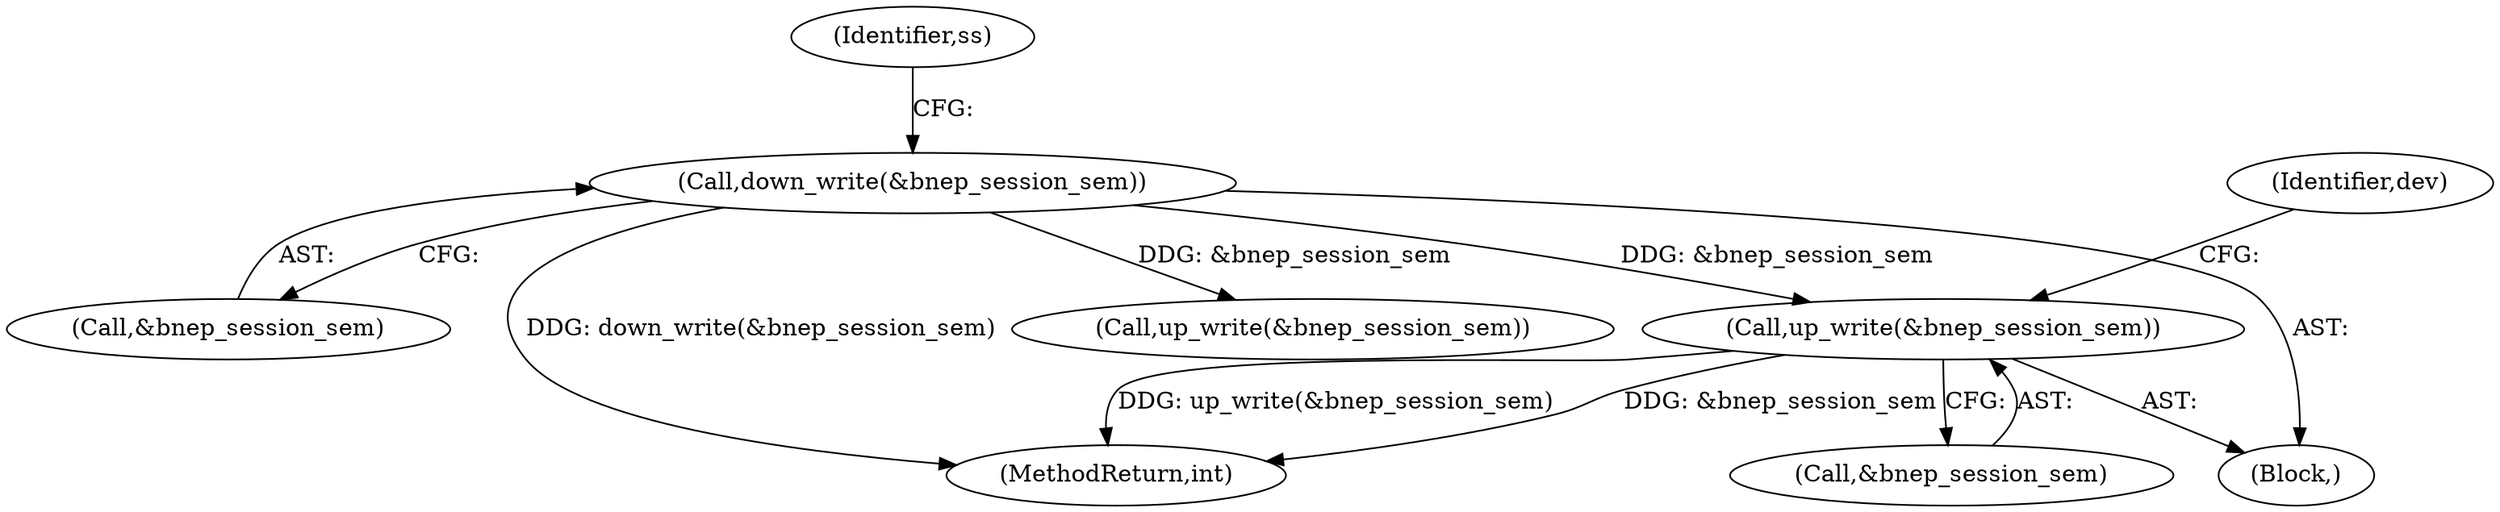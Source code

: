 digraph "0_linux_71bb99a02b32b4cc4265118e85f6035ca72923f0@API" {
"1000329" [label="(Call,up_write(&bnep_session_sem))"];
"1000172" [label="(Call,down_write(&bnep_session_sem))"];
"1000329" [label="(Call,up_write(&bnep_session_sem))"];
"1000330" [label="(Call,&bnep_session_sem)"];
"1000173" [label="(Call,&bnep_session_sem)"];
"1000172" [label="(Call,down_write(&bnep_session_sem))"];
"1000333" [label="(Identifier,dev)"];
"1000108" [label="(Block,)"];
"1000176" [label="(Identifier,ss)"];
"1000316" [label="(Call,up_write(&bnep_session_sem))"];
"1000336" [label="(MethodReturn,int)"];
"1000329" -> "1000108"  [label="AST: "];
"1000329" -> "1000330"  [label="CFG: "];
"1000330" -> "1000329"  [label="AST: "];
"1000333" -> "1000329"  [label="CFG: "];
"1000329" -> "1000336"  [label="DDG: up_write(&bnep_session_sem)"];
"1000329" -> "1000336"  [label="DDG: &bnep_session_sem"];
"1000172" -> "1000329"  [label="DDG: &bnep_session_sem"];
"1000172" -> "1000108"  [label="AST: "];
"1000172" -> "1000173"  [label="CFG: "];
"1000173" -> "1000172"  [label="AST: "];
"1000176" -> "1000172"  [label="CFG: "];
"1000172" -> "1000336"  [label="DDG: down_write(&bnep_session_sem)"];
"1000172" -> "1000316"  [label="DDG: &bnep_session_sem"];
}
